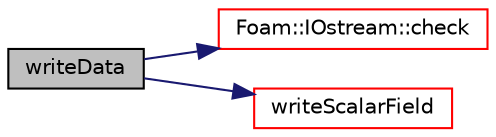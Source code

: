 digraph "writeData"
{
  bgcolor="transparent";
  edge [fontname="Helvetica",fontsize="10",labelfontname="Helvetica",labelfontsize="10"];
  node [fontname="Helvetica",fontsize="10",shape=record];
  rankdir="LR";
  Node105 [label="writeData",height=0.2,width=0.4,color="black", fillcolor="grey75", style="filled", fontcolor="black"];
  Node105 -> Node106 [color="midnightblue",fontsize="10",style="solid",fontname="Helvetica"];
  Node106 [label="Foam::IOstream::check",height=0.2,width=0.4,color="red",URL="$a27333.html#a367eb3425fc4e8270e2aa961df8ac8a5",tooltip="Check IOstream status for given operation. "];
  Node105 -> Node157 [color="midnightblue",fontsize="10",style="solid",fontname="Helvetica"];
  Node157 [label="writeScalarField",height=0.2,width=0.4,color="red",URL="$a22061.html#a855e84777c1504ddcf452ad01b3a0076",tooltip="Write (volume) scalar field. "];
}
